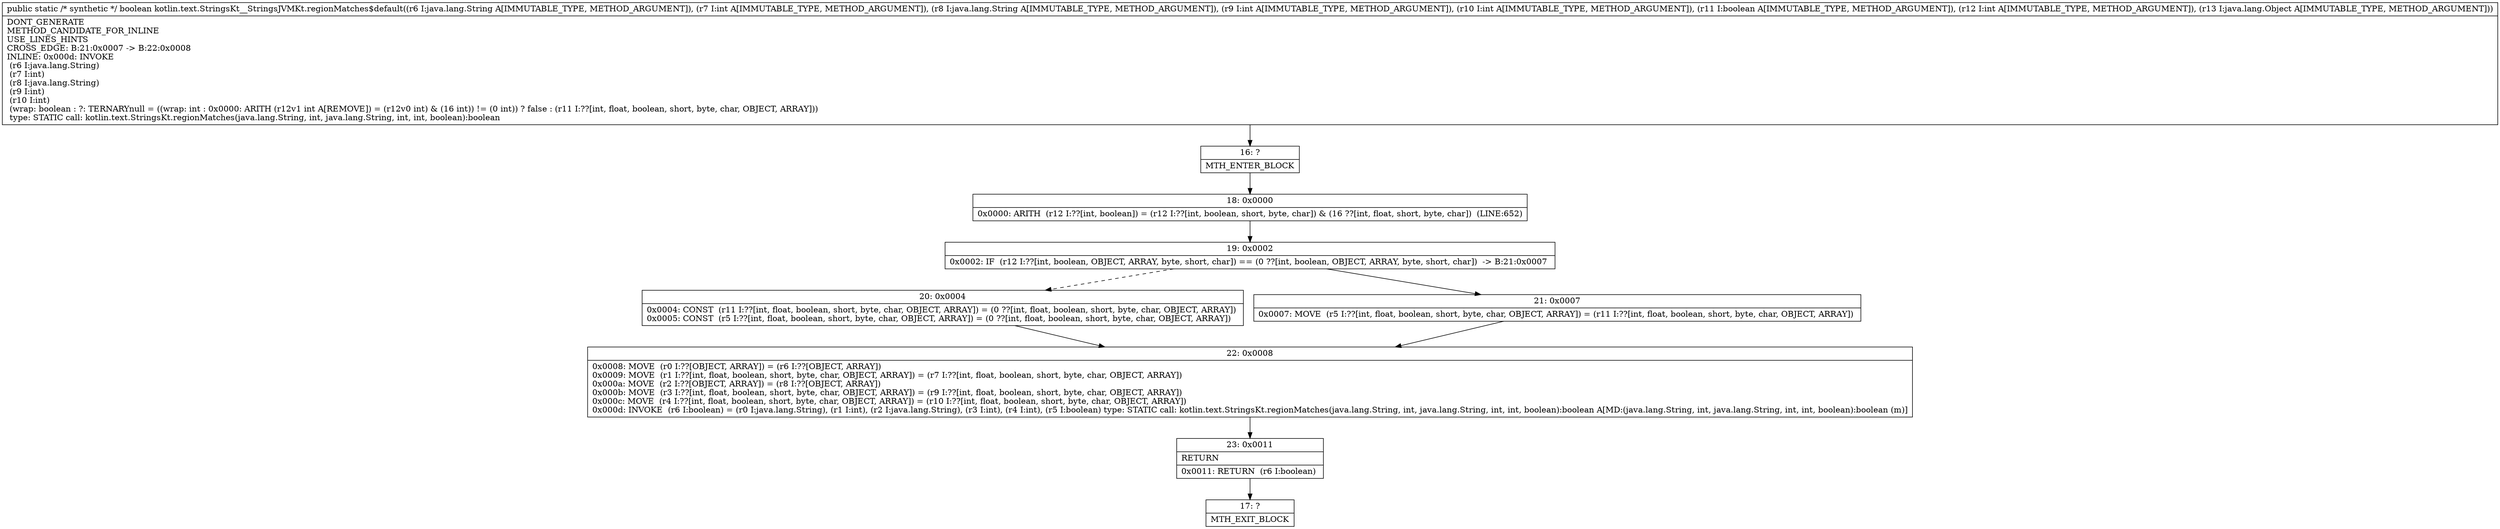 digraph "CFG forkotlin.text.StringsKt__StringsJVMKt.regionMatches$default(Ljava\/lang\/String;ILjava\/lang\/String;IIZILjava\/lang\/Object;)Z" {
Node_16 [shape=record,label="{16\:\ ?|MTH_ENTER_BLOCK\l}"];
Node_18 [shape=record,label="{18\:\ 0x0000|0x0000: ARITH  (r12 I:??[int, boolean]) = (r12 I:??[int, boolean, short, byte, char]) & (16 ??[int, float, short, byte, char])  (LINE:652)\l}"];
Node_19 [shape=record,label="{19\:\ 0x0002|0x0002: IF  (r12 I:??[int, boolean, OBJECT, ARRAY, byte, short, char]) == (0 ??[int, boolean, OBJECT, ARRAY, byte, short, char])  \-\> B:21:0x0007 \l}"];
Node_20 [shape=record,label="{20\:\ 0x0004|0x0004: CONST  (r11 I:??[int, float, boolean, short, byte, char, OBJECT, ARRAY]) = (0 ??[int, float, boolean, short, byte, char, OBJECT, ARRAY]) \l0x0005: CONST  (r5 I:??[int, float, boolean, short, byte, char, OBJECT, ARRAY]) = (0 ??[int, float, boolean, short, byte, char, OBJECT, ARRAY]) \l}"];
Node_22 [shape=record,label="{22\:\ 0x0008|0x0008: MOVE  (r0 I:??[OBJECT, ARRAY]) = (r6 I:??[OBJECT, ARRAY]) \l0x0009: MOVE  (r1 I:??[int, float, boolean, short, byte, char, OBJECT, ARRAY]) = (r7 I:??[int, float, boolean, short, byte, char, OBJECT, ARRAY]) \l0x000a: MOVE  (r2 I:??[OBJECT, ARRAY]) = (r8 I:??[OBJECT, ARRAY]) \l0x000b: MOVE  (r3 I:??[int, float, boolean, short, byte, char, OBJECT, ARRAY]) = (r9 I:??[int, float, boolean, short, byte, char, OBJECT, ARRAY]) \l0x000c: MOVE  (r4 I:??[int, float, boolean, short, byte, char, OBJECT, ARRAY]) = (r10 I:??[int, float, boolean, short, byte, char, OBJECT, ARRAY]) \l0x000d: INVOKE  (r6 I:boolean) = (r0 I:java.lang.String), (r1 I:int), (r2 I:java.lang.String), (r3 I:int), (r4 I:int), (r5 I:boolean) type: STATIC call: kotlin.text.StringsKt.regionMatches(java.lang.String, int, java.lang.String, int, int, boolean):boolean A[MD:(java.lang.String, int, java.lang.String, int, int, boolean):boolean (m)]\l}"];
Node_23 [shape=record,label="{23\:\ 0x0011|RETURN\l|0x0011: RETURN  (r6 I:boolean) \l}"];
Node_17 [shape=record,label="{17\:\ ?|MTH_EXIT_BLOCK\l}"];
Node_21 [shape=record,label="{21\:\ 0x0007|0x0007: MOVE  (r5 I:??[int, float, boolean, short, byte, char, OBJECT, ARRAY]) = (r11 I:??[int, float, boolean, short, byte, char, OBJECT, ARRAY]) \l}"];
MethodNode[shape=record,label="{public static \/* synthetic *\/ boolean kotlin.text.StringsKt__StringsJVMKt.regionMatches$default((r6 I:java.lang.String A[IMMUTABLE_TYPE, METHOD_ARGUMENT]), (r7 I:int A[IMMUTABLE_TYPE, METHOD_ARGUMENT]), (r8 I:java.lang.String A[IMMUTABLE_TYPE, METHOD_ARGUMENT]), (r9 I:int A[IMMUTABLE_TYPE, METHOD_ARGUMENT]), (r10 I:int A[IMMUTABLE_TYPE, METHOD_ARGUMENT]), (r11 I:boolean A[IMMUTABLE_TYPE, METHOD_ARGUMENT]), (r12 I:int A[IMMUTABLE_TYPE, METHOD_ARGUMENT]), (r13 I:java.lang.Object A[IMMUTABLE_TYPE, METHOD_ARGUMENT]))  | DONT_GENERATE\lMETHOD_CANDIDATE_FOR_INLINE\lUSE_LINES_HINTS\lCROSS_EDGE: B:21:0x0007 \-\> B:22:0x0008\lINLINE: 0x000d: INVOKE  \l  (r6 I:java.lang.String)\l  (r7 I:int)\l  (r8 I:java.lang.String)\l  (r9 I:int)\l  (r10 I:int)\l  (wrap: boolean : ?: TERNARYnull = ((wrap: int : 0x0000: ARITH  (r12v1 int A[REMOVE]) = (r12v0 int) & (16 int)) != (0 int)) ? false : (r11 I:??[int, float, boolean, short, byte, char, OBJECT, ARRAY]))\l type: STATIC call: kotlin.text.StringsKt.regionMatches(java.lang.String, int, java.lang.String, int, int, boolean):boolean\l}"];
MethodNode -> Node_16;Node_16 -> Node_18;
Node_18 -> Node_19;
Node_19 -> Node_20[style=dashed];
Node_19 -> Node_21;
Node_20 -> Node_22;
Node_22 -> Node_23;
Node_23 -> Node_17;
Node_21 -> Node_22;
}

